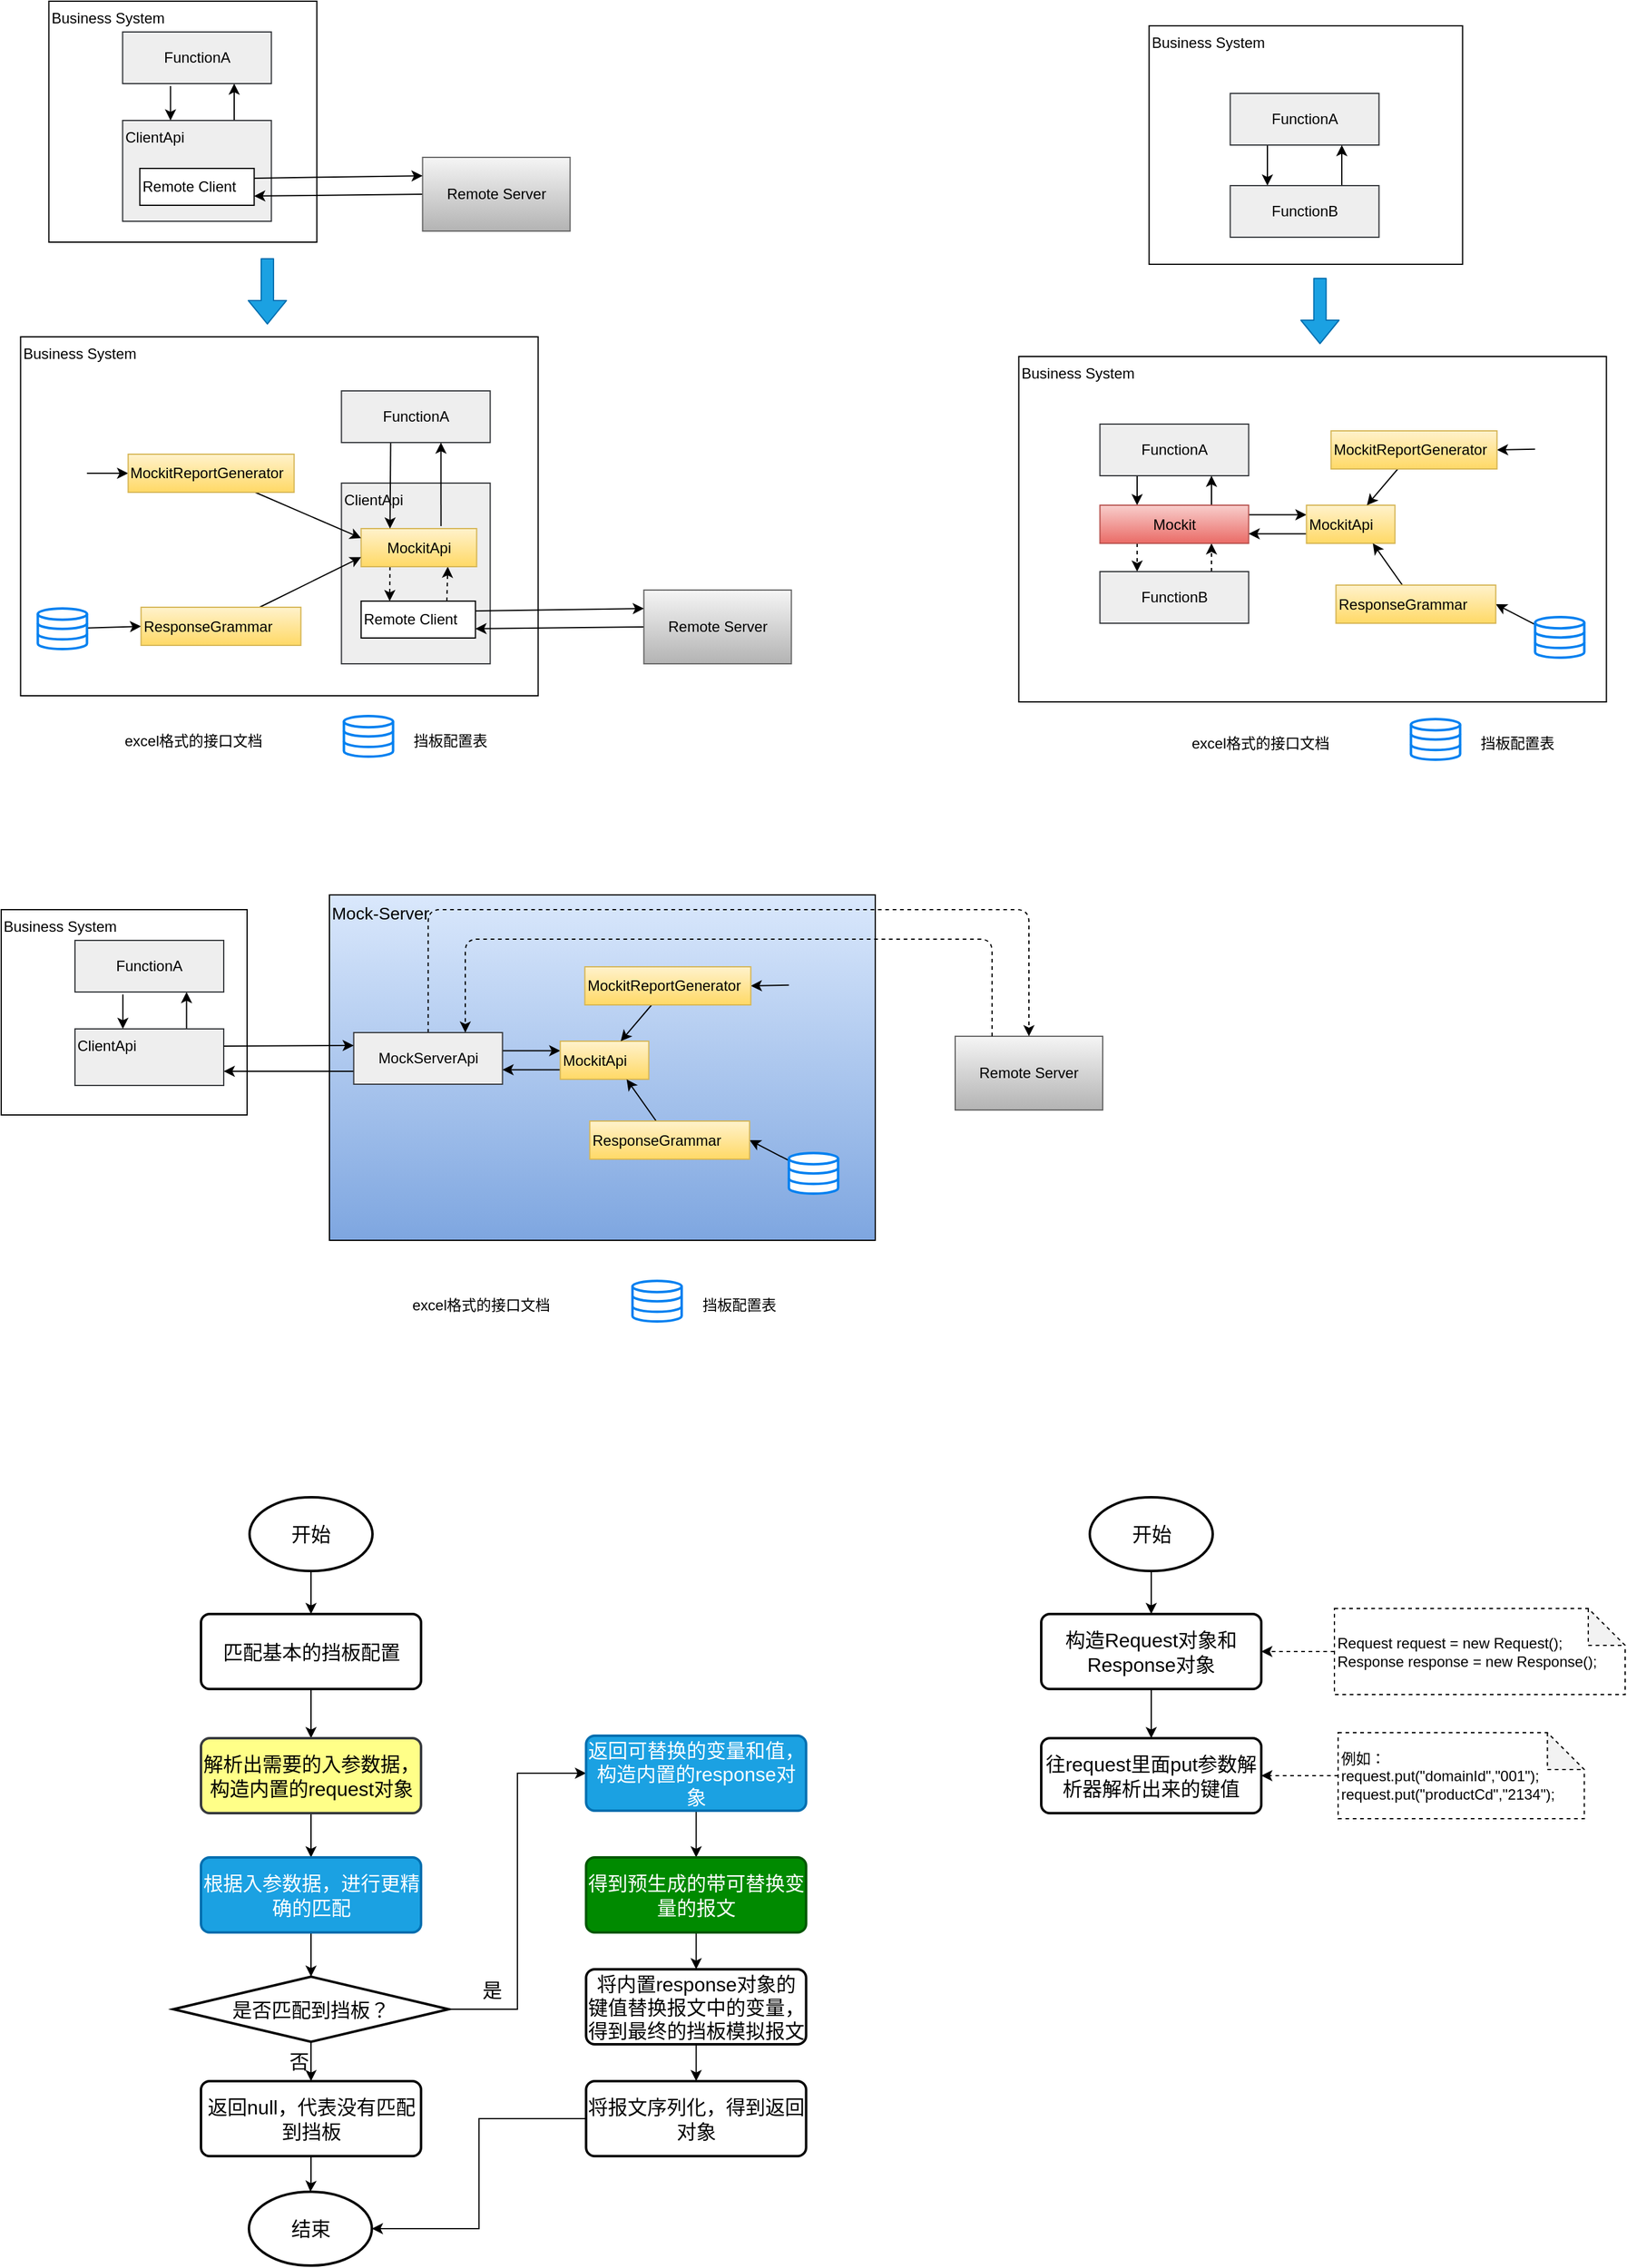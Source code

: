 <mxfile version="13.0.9" type="github">
  <diagram id="ULIVXdI21FpWCyKjcMOf" name="第 1 页">
    <mxGraphModel dx="867" dy="-1922" grid="0" gridSize="10" guides="1" tooltips="1" connect="1" arrows="1" fold="1" page="0" pageScale="1" pageWidth="827" pageHeight="1169" math="0" shadow="0">
      <root>
        <mxCell id="0" />
        <mxCell id="1" parent="0" />
        <mxCell id="K0mG1fpRfPu8U4b40gJv-1" style="edgeStyle=orthogonalEdgeStyle;rounded=0;orthogonalLoop=1;jettySize=auto;html=1;entryX=0.5;entryY=0;entryDx=0;entryDy=0;fontSize=16;" edge="1" parent="1" source="K0mG1fpRfPu8U4b40gJv-2" target="K0mG1fpRfPu8U4b40gJv-4">
          <mxGeometry relative="1" as="geometry" />
        </mxCell>
        <mxCell id="K0mG1fpRfPu8U4b40gJv-2" value="开始" style="strokeWidth=2;html=1;shape=mxgraph.flowchart.start_1;whiteSpace=wrap;fontSize=16;" vertex="1" parent="1">
          <mxGeometry x="232" y="3830" width="100" height="60" as="geometry" />
        </mxCell>
        <mxCell id="K0mG1fpRfPu8U4b40gJv-3" style="edgeStyle=orthogonalEdgeStyle;rounded=0;orthogonalLoop=1;jettySize=auto;html=1;entryX=0.5;entryY=0;entryDx=0;entryDy=0;fontSize=16;" edge="1" parent="1" source="K0mG1fpRfPu8U4b40gJv-4" target="K0mG1fpRfPu8U4b40gJv-6">
          <mxGeometry relative="1" as="geometry" />
        </mxCell>
        <mxCell id="K0mG1fpRfPu8U4b40gJv-4" value="匹配基本的挡板配置" style="rounded=1;whiteSpace=wrap;html=1;absoluteArcSize=1;arcSize=14;strokeWidth=2;fontSize=16;" vertex="1" parent="1">
          <mxGeometry x="192.5" y="3925" width="179" height="61" as="geometry" />
        </mxCell>
        <mxCell id="K0mG1fpRfPu8U4b40gJv-5" style="edgeStyle=orthogonalEdgeStyle;rounded=0;orthogonalLoop=1;jettySize=auto;html=1;entryX=0.5;entryY=0;entryDx=0;entryDy=0;fontSize=16;" edge="1" parent="1" source="K0mG1fpRfPu8U4b40gJv-6" target="K0mG1fpRfPu8U4b40gJv-8">
          <mxGeometry relative="1" as="geometry" />
        </mxCell>
        <mxCell id="K0mG1fpRfPu8U4b40gJv-6" value="解析出需要的入参数据，构造内置的request对象" style="rounded=1;whiteSpace=wrap;html=1;absoluteArcSize=1;arcSize=14;strokeWidth=2;fontSize=16;fillColor=#ffff88;strokeColor=#36393d;" vertex="1" parent="1">
          <mxGeometry x="192.5" y="4026" width="179" height="61" as="geometry" />
        </mxCell>
        <mxCell id="K0mG1fpRfPu8U4b40gJv-7" style="edgeStyle=orthogonalEdgeStyle;rounded=0;orthogonalLoop=1;jettySize=auto;html=1;entryX=0.5;entryY=0;entryDx=0;entryDy=0;entryPerimeter=0;fontSize=16;" edge="1" parent="1" source="K0mG1fpRfPu8U4b40gJv-8" target="K0mG1fpRfPu8U4b40gJv-11">
          <mxGeometry relative="1" as="geometry" />
        </mxCell>
        <mxCell id="K0mG1fpRfPu8U4b40gJv-8" value="根据入参数据，进行更精确的匹配" style="rounded=1;whiteSpace=wrap;html=1;absoluteArcSize=1;arcSize=14;strokeWidth=2;fontSize=16;fillColor=#1ba1e2;strokeColor=#006EAF;fontColor=#ffffff;" vertex="1" parent="1">
          <mxGeometry x="192.5" y="4123" width="179" height="61" as="geometry" />
        </mxCell>
        <mxCell id="K0mG1fpRfPu8U4b40gJv-9" style="edgeStyle=orthogonalEdgeStyle;rounded=0;orthogonalLoop=1;jettySize=auto;html=1;entryX=0.5;entryY=0;entryDx=0;entryDy=0;fontSize=16;" edge="1" parent="1" source="K0mG1fpRfPu8U4b40gJv-11" target="K0mG1fpRfPu8U4b40gJv-14">
          <mxGeometry relative="1" as="geometry" />
        </mxCell>
        <mxCell id="K0mG1fpRfPu8U4b40gJv-10" style="edgeStyle=orthogonalEdgeStyle;rounded=0;orthogonalLoop=1;jettySize=auto;html=1;entryX=0;entryY=0.5;entryDx=0;entryDy=0;fontSize=16;" edge="1" parent="1" source="K0mG1fpRfPu8U4b40gJv-11" target="K0mG1fpRfPu8U4b40gJv-17">
          <mxGeometry relative="1" as="geometry" />
        </mxCell>
        <mxCell id="K0mG1fpRfPu8U4b40gJv-11" value="是否匹配到挡板？" style="strokeWidth=2;html=1;shape=mxgraph.flowchart.decision;whiteSpace=wrap;fontSize=16;" vertex="1" parent="1">
          <mxGeometry x="170" y="4220" width="224" height="53" as="geometry" />
        </mxCell>
        <mxCell id="K0mG1fpRfPu8U4b40gJv-12" value="结束" style="strokeWidth=2;html=1;shape=mxgraph.flowchart.start_1;whiteSpace=wrap;fontSize=16;" vertex="1" parent="1">
          <mxGeometry x="231.5" y="4395" width="100" height="60" as="geometry" />
        </mxCell>
        <mxCell id="K0mG1fpRfPu8U4b40gJv-13" style="edgeStyle=orthogonalEdgeStyle;rounded=0;orthogonalLoop=1;jettySize=auto;html=1;fontSize=16;" edge="1" parent="1" source="K0mG1fpRfPu8U4b40gJv-14" target="K0mG1fpRfPu8U4b40gJv-12">
          <mxGeometry relative="1" as="geometry" />
        </mxCell>
        <mxCell id="K0mG1fpRfPu8U4b40gJv-14" value="返回null，代表没有匹配到挡板" style="rounded=1;whiteSpace=wrap;html=1;absoluteArcSize=1;arcSize=14;strokeWidth=2;fontSize=16;" vertex="1" parent="1">
          <mxGeometry x="192.5" y="4305" width="179" height="61" as="geometry" />
        </mxCell>
        <mxCell id="K0mG1fpRfPu8U4b40gJv-15" value="否" style="text;html=1;align=center;verticalAlign=middle;resizable=0;points=[];autosize=1;fontSize=16;" vertex="1" parent="1">
          <mxGeometry x="259" y="4277" width="26" height="23" as="geometry" />
        </mxCell>
        <mxCell id="K0mG1fpRfPu8U4b40gJv-16" style="edgeStyle=orthogonalEdgeStyle;rounded=0;orthogonalLoop=1;jettySize=auto;html=1;fontSize=16;" edge="1" parent="1" source="K0mG1fpRfPu8U4b40gJv-17" target="K0mG1fpRfPu8U4b40gJv-20">
          <mxGeometry relative="1" as="geometry" />
        </mxCell>
        <mxCell id="K0mG1fpRfPu8U4b40gJv-17" value="返回可替换的变量和值，构造内置的response对象" style="rounded=1;whiteSpace=wrap;html=1;absoluteArcSize=1;arcSize=14;strokeWidth=2;fontSize=16;fillColor=#1ba1e2;strokeColor=#006EAF;fontColor=#ffffff;" vertex="1" parent="1">
          <mxGeometry x="505.75" y="4024" width="179" height="61" as="geometry" />
        </mxCell>
        <mxCell id="K0mG1fpRfPu8U4b40gJv-18" value="是" style="text;html=1;align=center;verticalAlign=middle;resizable=0;points=[];autosize=1;fontSize=16;" vertex="1" parent="1">
          <mxGeometry x="416" y="4219" width="26" height="23" as="geometry" />
        </mxCell>
        <mxCell id="K0mG1fpRfPu8U4b40gJv-19" style="edgeStyle=orthogonalEdgeStyle;rounded=0;orthogonalLoop=1;jettySize=auto;html=1;fontSize=16;" edge="1" parent="1" source="K0mG1fpRfPu8U4b40gJv-20" target="K0mG1fpRfPu8U4b40gJv-22">
          <mxGeometry relative="1" as="geometry" />
        </mxCell>
        <mxCell id="K0mG1fpRfPu8U4b40gJv-20" value="得到预生成的带可替换变量的报文" style="rounded=1;whiteSpace=wrap;html=1;absoluteArcSize=1;arcSize=14;strokeWidth=2;fontSize=16;fillColor=#008a00;strokeColor=#005700;fontColor=#ffffff;" vertex="1" parent="1">
          <mxGeometry x="505.75" y="4123" width="179" height="61" as="geometry" />
        </mxCell>
        <mxCell id="K0mG1fpRfPu8U4b40gJv-21" style="edgeStyle=orthogonalEdgeStyle;rounded=0;orthogonalLoop=1;jettySize=auto;html=1;fontSize=16;" edge="1" parent="1" source="K0mG1fpRfPu8U4b40gJv-22" target="K0mG1fpRfPu8U4b40gJv-24">
          <mxGeometry relative="1" as="geometry" />
        </mxCell>
        <mxCell id="K0mG1fpRfPu8U4b40gJv-22" value="将内置response对象的键值替换报文中的变量，得到最终的挡板模拟报文" style="rounded=1;whiteSpace=wrap;html=1;absoluteArcSize=1;arcSize=14;strokeWidth=2;fontSize=16;" vertex="1" parent="1">
          <mxGeometry x="505.75" y="4214" width="179" height="61" as="geometry" />
        </mxCell>
        <mxCell id="K0mG1fpRfPu8U4b40gJv-23" style="edgeStyle=orthogonalEdgeStyle;rounded=0;orthogonalLoop=1;jettySize=auto;html=1;entryX=1;entryY=0.5;entryDx=0;entryDy=0;entryPerimeter=0;fontSize=16;" edge="1" parent="1" source="K0mG1fpRfPu8U4b40gJv-24" target="K0mG1fpRfPu8U4b40gJv-12">
          <mxGeometry relative="1" as="geometry" />
        </mxCell>
        <mxCell id="K0mG1fpRfPu8U4b40gJv-24" value="将报文序列化，得到返回对象" style="rounded=1;whiteSpace=wrap;html=1;absoluteArcSize=1;arcSize=14;strokeWidth=2;fontSize=16;" vertex="1" parent="1">
          <mxGeometry x="505.75" y="4305" width="179" height="61" as="geometry" />
        </mxCell>
        <mxCell id="K0mG1fpRfPu8U4b40gJv-25" value="Business System" style="rounded=0;whiteSpace=wrap;html=1;align=left;verticalAlign=top;" vertex="1" parent="1">
          <mxGeometry x="30" y="3352" width="200" height="167" as="geometry" />
        </mxCell>
        <mxCell id="K0mG1fpRfPu8U4b40gJv-26" style="edgeStyle=none;orthogonalLoop=1;jettySize=auto;html=1;strokeColor=#000000;strokeWidth=1;entryX=0.75;entryY=1;entryDx=0;entryDy=0;exitX=0.75;exitY=0;exitDx=0;exitDy=0;" edge="1" parent="1" source="K0mG1fpRfPu8U4b40gJv-27" target="K0mG1fpRfPu8U4b40gJv-30">
          <mxGeometry relative="1" as="geometry" />
        </mxCell>
        <mxCell id="K0mG1fpRfPu8U4b40gJv-27" value="ClientApi" style="rounded=0;whiteSpace=wrap;html=1;align=left;fillColor=#eeeeee;strokeColor=#36393d;verticalAlign=top;" vertex="1" parent="1">
          <mxGeometry x="90" y="3449" width="121" height="46" as="geometry" />
        </mxCell>
        <mxCell id="K0mG1fpRfPu8U4b40gJv-28" value="Remote Server" style="rounded=0;whiteSpace=wrap;html=1;align=center;fillColor=#f5f5f5;strokeColor=#666666;gradientColor=#b3b3b3;" vertex="1" parent="1">
          <mxGeometry x="806" y="3455" width="120" height="60" as="geometry" />
        </mxCell>
        <mxCell id="K0mG1fpRfPu8U4b40gJv-29" style="edgeStyle=none;orthogonalLoop=1;jettySize=auto;html=1;entryX=0.322;entryY=0;entryDx=0;entryDy=0;strokeColor=#000000;strokeWidth=1;exitX=0.322;exitY=1.048;exitDx=0;exitDy=0;exitPerimeter=0;entryPerimeter=0;" edge="1" parent="1" source="K0mG1fpRfPu8U4b40gJv-30" target="K0mG1fpRfPu8U4b40gJv-27">
          <mxGeometry relative="1" as="geometry" />
        </mxCell>
        <mxCell id="K0mG1fpRfPu8U4b40gJv-30" value="FunctionA" style="rounded=0;whiteSpace=wrap;html=1;align=center;fillColor=#eeeeee;strokeColor=#36393d;" vertex="1" parent="1">
          <mxGeometry x="90" y="3377" width="121" height="42" as="geometry" />
        </mxCell>
        <mxCell id="K0mG1fpRfPu8U4b40gJv-31" value="" style="shape=image;html=1;verticalAlign=top;verticalLabelPosition=bottom;labelBackgroundColor=#ffffff;imageAspect=0;aspect=fixed;image=https://cdn3.iconfinder.com/data/icons/document-icons-2/30/647702-excel-128.png;align=left;" vertex="1" parent="1">
          <mxGeometry x="306.5" y="3648.5" width="44" height="44" as="geometry" />
        </mxCell>
        <mxCell id="K0mG1fpRfPu8U4b40gJv-32" value="excel格式的接口文档" style="text;html=1;align=center;verticalAlign=middle;resizable=0;points=[];autosize=1;" vertex="1" parent="1">
          <mxGeometry x="359.25" y="3665" width="122" height="18" as="geometry" />
        </mxCell>
        <mxCell id="K0mG1fpRfPu8U4b40gJv-33" value="" style="html=1;verticalLabelPosition=bottom;align=center;labelBackgroundColor=#ffffff;verticalAlign=top;strokeWidth=2;strokeColor=#0080F0;shadow=0;dashed=0;shape=mxgraph.ios7.icons.data;" vertex="1" parent="1">
          <mxGeometry x="543.5" y="3654" width="40" height="33" as="geometry" />
        </mxCell>
        <mxCell id="K0mG1fpRfPu8U4b40gJv-34" value="挡板配置表" style="text;html=1;align=center;verticalAlign=middle;resizable=0;points=[];autosize=1;" vertex="1" parent="1">
          <mxGeometry x="594.5" y="3665" width="70" height="18" as="geometry" />
        </mxCell>
        <mxCell id="K0mG1fpRfPu8U4b40gJv-35" value="Mock-Server" style="rounded=0;whiteSpace=wrap;html=1;align=left;verticalAlign=top;gradientColor=#7ea6e0;fillColor=#dae8fc;strokeColor=#000000;strokeWidth=1;fontSize=14;" vertex="1" parent="1">
          <mxGeometry x="297" y="3340" width="444" height="281" as="geometry" />
        </mxCell>
        <mxCell id="K0mG1fpRfPu8U4b40gJv-36" style="edgeStyle=none;orthogonalLoop=1;jettySize=auto;html=1;strokeColor=#000000;strokeWidth=1;exitX=1;exitY=0.25;exitDx=0;exitDy=0;entryX=0;entryY=0.25;entryDx=0;entryDy=0;" edge="1" parent="1" target="K0mG1fpRfPu8U4b40gJv-42">
          <mxGeometry relative="1" as="geometry">
            <mxPoint x="437.75" y="3466.75" as="sourcePoint" />
          </mxGeometry>
        </mxCell>
        <mxCell id="K0mG1fpRfPu8U4b40gJv-37" style="edgeStyle=none;orthogonalLoop=1;jettySize=auto;html=1;entryX=1;entryY=0.5;entryDx=0;entryDy=0;strokeColor=#000000;strokeWidth=1;" edge="1" parent="1" source="K0mG1fpRfPu8U4b40gJv-38" target="K0mG1fpRfPu8U4b40gJv-44">
          <mxGeometry relative="1" as="geometry" />
        </mxCell>
        <mxCell id="K0mG1fpRfPu8U4b40gJv-38" value="" style="shape=image;html=1;verticalAlign=top;verticalLabelPosition=bottom;labelBackgroundColor=#ffffff;imageAspect=0;aspect=fixed;image=https://cdn3.iconfinder.com/data/icons/document-icons-2/30/647702-excel-128.png;align=left;" vertex="1" parent="1">
          <mxGeometry x="670.75" y="3391" width="44" height="44" as="geometry" />
        </mxCell>
        <mxCell id="K0mG1fpRfPu8U4b40gJv-39" style="edgeStyle=none;orthogonalLoop=1;jettySize=auto;html=1;entryX=1;entryY=0.5;entryDx=0;entryDy=0;strokeColor=#000000;strokeWidth=1;" edge="1" parent="1" source="K0mG1fpRfPu8U4b40gJv-40" target="K0mG1fpRfPu8U4b40gJv-46">
          <mxGeometry relative="1" as="geometry" />
        </mxCell>
        <mxCell id="K0mG1fpRfPu8U4b40gJv-40" value="" style="html=1;verticalLabelPosition=bottom;align=center;labelBackgroundColor=#ffffff;verticalAlign=top;strokeWidth=2;strokeColor=#0080F0;shadow=0;dashed=0;shape=mxgraph.ios7.icons.data;" vertex="1" parent="1">
          <mxGeometry x="670.75" y="3550" width="40" height="33" as="geometry" />
        </mxCell>
        <mxCell id="K0mG1fpRfPu8U4b40gJv-41" style="edgeStyle=none;orthogonalLoop=1;jettySize=auto;html=1;entryX=1;entryY=0.75;entryDx=0;entryDy=0;strokeColor=#000000;strokeWidth=1;exitX=0;exitY=0.75;exitDx=0;exitDy=0;" edge="1" parent="1" source="K0mG1fpRfPu8U4b40gJv-42">
          <mxGeometry relative="1" as="geometry">
            <mxPoint x="437.75" y="3482.25" as="targetPoint" />
          </mxGeometry>
        </mxCell>
        <mxCell id="K0mG1fpRfPu8U4b40gJv-42" value="MockitApi" style="rounded=0;whiteSpace=wrap;html=1;align=left;gradientColor=#ffd966;fillColor=#fff2cc;strokeColor=#d6b656;" vertex="1" parent="1">
          <mxGeometry x="484.75" y="3459" width="72" height="31" as="geometry" />
        </mxCell>
        <mxCell id="K0mG1fpRfPu8U4b40gJv-43" style="edgeStyle=none;orthogonalLoop=1;jettySize=auto;html=1;strokeColor=#000000;strokeWidth=1;" edge="1" parent="1" source="K0mG1fpRfPu8U4b40gJv-44" target="K0mG1fpRfPu8U4b40gJv-42">
          <mxGeometry relative="1" as="geometry" />
        </mxCell>
        <mxCell id="K0mG1fpRfPu8U4b40gJv-44" value="MockitReportGenerator" style="rounded=0;whiteSpace=wrap;html=1;align=left;gradientColor=#ffd966;fillColor=#fff2cc;strokeColor=#d6b656;" vertex="1" parent="1">
          <mxGeometry x="504.75" y="3398.5" width="135" height="31" as="geometry" />
        </mxCell>
        <mxCell id="K0mG1fpRfPu8U4b40gJv-45" style="edgeStyle=none;orthogonalLoop=1;jettySize=auto;html=1;entryX=0.75;entryY=1;entryDx=0;entryDy=0;strokeColor=#000000;strokeWidth=1;" edge="1" parent="1" source="K0mG1fpRfPu8U4b40gJv-46" target="K0mG1fpRfPu8U4b40gJv-42">
          <mxGeometry relative="1" as="geometry" />
        </mxCell>
        <mxCell id="K0mG1fpRfPu8U4b40gJv-46" value="ResponseGrammar" style="rounded=0;whiteSpace=wrap;html=1;align=left;gradientColor=#ffd966;fillColor=#fff2cc;strokeColor=#d6b656;" vertex="1" parent="1">
          <mxGeometry x="508.75" y="3524" width="130" height="31" as="geometry" />
        </mxCell>
        <mxCell id="K0mG1fpRfPu8U4b40gJv-47" style="edgeStyle=none;orthogonalLoop=1;jettySize=auto;html=1;entryX=1;entryY=0.75;entryDx=0;entryDy=0;strokeColor=#000000;strokeWidth=1;exitX=0;exitY=0.75;exitDx=0;exitDy=0;" edge="1" parent="1" source="K0mG1fpRfPu8U4b40gJv-49" target="K0mG1fpRfPu8U4b40gJv-27">
          <mxGeometry relative="1" as="geometry" />
        </mxCell>
        <mxCell id="K0mG1fpRfPu8U4b40gJv-48" style="edgeStyle=orthogonalEdgeStyle;orthogonalLoop=1;jettySize=auto;html=1;strokeColor=#000000;strokeWidth=1;dashed=1;" edge="1" parent="1" source="K0mG1fpRfPu8U4b40gJv-49" target="K0mG1fpRfPu8U4b40gJv-28">
          <mxGeometry relative="1" as="geometry">
            <Array as="points">
              <mxPoint x="377" y="3352" />
              <mxPoint x="866" y="3352" />
            </Array>
          </mxGeometry>
        </mxCell>
        <mxCell id="K0mG1fpRfPu8U4b40gJv-49" value="MockServerApi" style="rounded=0;whiteSpace=wrap;html=1;align=center;fillColor=#eeeeee;strokeColor=#36393d;" vertex="1" parent="1">
          <mxGeometry x="316.75" y="3452" width="121" height="42" as="geometry" />
        </mxCell>
        <mxCell id="K0mG1fpRfPu8U4b40gJv-50" style="edgeStyle=none;orthogonalLoop=1;jettySize=auto;html=1;entryX=0;entryY=0.25;entryDx=0;entryDy=0;strokeColor=#000000;strokeWidth=1;" edge="1" parent="1" target="K0mG1fpRfPu8U4b40gJv-49">
          <mxGeometry relative="1" as="geometry">
            <mxPoint x="211" y="3463" as="sourcePoint" />
          </mxGeometry>
        </mxCell>
        <mxCell id="K0mG1fpRfPu8U4b40gJv-51" style="edgeStyle=orthogonalEdgeStyle;orthogonalLoop=1;jettySize=auto;html=1;dashed=1;strokeColor=#000000;strokeWidth=1;entryX=0.75;entryY=0;entryDx=0;entryDy=0;exitX=0.25;exitY=0;exitDx=0;exitDy=0;" edge="1" parent="1" source="K0mG1fpRfPu8U4b40gJv-28" target="K0mG1fpRfPu8U4b40gJv-49">
          <mxGeometry relative="1" as="geometry">
            <Array as="points">
              <mxPoint x="836" y="3376" />
              <mxPoint x="408" y="3376" />
            </Array>
          </mxGeometry>
        </mxCell>
        <mxCell id="K0mG1fpRfPu8U4b40gJv-52" value="Business System" style="rounded=0;whiteSpace=wrap;html=1;align=left;verticalAlign=top;" vertex="1" parent="1">
          <mxGeometry x="68.75" y="2613" width="218" height="196" as="geometry" />
        </mxCell>
        <mxCell id="K0mG1fpRfPu8U4b40gJv-53" value="Business System" style="rounded=0;whiteSpace=wrap;html=1;align=left;verticalAlign=top;" vertex="1" parent="1">
          <mxGeometry x="963.75" y="2633" width="255" height="194" as="geometry" />
        </mxCell>
        <mxCell id="K0mG1fpRfPu8U4b40gJv-54" style="edgeStyle=none;orthogonalLoop=1;jettySize=auto;html=1;strokeColor=#000000;strokeWidth=1;entryX=0.75;entryY=1;entryDx=0;entryDy=0;exitX=0.75;exitY=0;exitDx=0;exitDy=0;" edge="1" parent="1" source="K0mG1fpRfPu8U4b40gJv-55" target="K0mG1fpRfPu8U4b40gJv-98">
          <mxGeometry relative="1" as="geometry" />
        </mxCell>
        <mxCell id="K0mG1fpRfPu8U4b40gJv-55" value="ClientApi" style="rounded=0;whiteSpace=wrap;html=1;align=left;fillColor=#eeeeee;strokeColor=#36393d;verticalAlign=top;" vertex="1" parent="1">
          <mxGeometry x="128.75" y="2710" width="121" height="82" as="geometry" />
        </mxCell>
        <mxCell id="K0mG1fpRfPu8U4b40gJv-56" style="edgeStyle=none;orthogonalLoop=1;jettySize=auto;html=1;entryX=1;entryY=0.75;entryDx=0;entryDy=0;strokeColor=#000000;strokeWidth=1;exitX=0;exitY=0.5;exitDx=0;exitDy=0;" edge="1" parent="1" source="K0mG1fpRfPu8U4b40gJv-57" target="K0mG1fpRfPu8U4b40gJv-86">
          <mxGeometry relative="1" as="geometry" />
        </mxCell>
        <mxCell id="K0mG1fpRfPu8U4b40gJv-57" value="Remote Server" style="rounded=0;whiteSpace=wrap;html=1;align=center;fillColor=#f5f5f5;strokeColor=#666666;gradientColor=#b3b3b3;" vertex="1" parent="1">
          <mxGeometry x="372.75" y="2740" width="120" height="60" as="geometry" />
        </mxCell>
        <mxCell id="K0mG1fpRfPu8U4b40gJv-58" value="" style="shape=flexArrow;endArrow=classic;html=1;strokeColor=#006EAF;strokeWidth=1;fillColor=#1ba1e2;" edge="1" parent="1">
          <mxGeometry width="50" height="50" relative="1" as="geometry">
            <mxPoint x="1102.75" y="2838" as="sourcePoint" />
            <mxPoint x="1102.75" y="2892" as="targetPoint" />
          </mxGeometry>
        </mxCell>
        <mxCell id="K0mG1fpRfPu8U4b40gJv-59" style="edgeStyle=none;orthogonalLoop=1;jettySize=auto;html=1;entryX=0.25;entryY=0;entryDx=0;entryDy=0;strokeColor=#000000;strokeWidth=1;exitX=0.25;exitY=1;exitDx=0;exitDy=0;" edge="1" parent="1" source="K0mG1fpRfPu8U4b40gJv-60" target="K0mG1fpRfPu8U4b40gJv-62">
          <mxGeometry relative="1" as="geometry" />
        </mxCell>
        <mxCell id="K0mG1fpRfPu8U4b40gJv-60" value="FunctionA" style="rounded=0;whiteSpace=wrap;html=1;align=center;fillColor=#eeeeee;strokeColor=#36393d;" vertex="1" parent="1">
          <mxGeometry x="1029.75" y="2688" width="121" height="42" as="geometry" />
        </mxCell>
        <mxCell id="K0mG1fpRfPu8U4b40gJv-61" style="edgeStyle=none;orthogonalLoop=1;jettySize=auto;html=1;strokeColor=#000000;strokeWidth=1;exitX=0.75;exitY=0;exitDx=0;exitDy=0;entryX=0.75;entryY=1;entryDx=0;entryDy=0;" edge="1" parent="1" source="K0mG1fpRfPu8U4b40gJv-62" target="K0mG1fpRfPu8U4b40gJv-60">
          <mxGeometry relative="1" as="geometry" />
        </mxCell>
        <mxCell id="K0mG1fpRfPu8U4b40gJv-62" value="FunctionB" style="rounded=0;whiteSpace=wrap;html=1;align=center;fillColor=#eeeeee;strokeColor=#36393d;" vertex="1" parent="1">
          <mxGeometry x="1029.75" y="2763" width="121" height="42" as="geometry" />
        </mxCell>
        <mxCell id="K0mG1fpRfPu8U4b40gJv-63" value="Business System" style="rounded=0;whiteSpace=wrap;html=1;align=left;verticalAlign=top;" vertex="1" parent="1">
          <mxGeometry x="857.75" y="2902" width="478" height="281" as="geometry" />
        </mxCell>
        <mxCell id="K0mG1fpRfPu8U4b40gJv-64" style="edgeStyle=none;orthogonalLoop=1;jettySize=auto;html=1;entryX=0.25;entryY=0;entryDx=0;entryDy=0;strokeColor=#000000;strokeWidth=1;exitX=0.25;exitY=1;exitDx=0;exitDy=0;" edge="1" parent="1" source="K0mG1fpRfPu8U4b40gJv-65" target="K0mG1fpRfPu8U4b40gJv-70">
          <mxGeometry relative="1" as="geometry" />
        </mxCell>
        <mxCell id="K0mG1fpRfPu8U4b40gJv-65" value="FunctionA" style="rounded=0;whiteSpace=wrap;html=1;align=center;fillColor=#eeeeee;strokeColor=#36393d;" vertex="1" parent="1">
          <mxGeometry x="923.75" y="2957" width="121" height="42" as="geometry" />
        </mxCell>
        <mxCell id="K0mG1fpRfPu8U4b40gJv-66" style="edgeStyle=none;orthogonalLoop=1;jettySize=auto;html=1;strokeColor=#000000;strokeWidth=1;exitX=0.75;exitY=0;exitDx=0;exitDy=0;entryX=0.75;entryY=1;entryDx=0;entryDy=0;" edge="1" parent="1" source="K0mG1fpRfPu8U4b40gJv-70" target="K0mG1fpRfPu8U4b40gJv-65">
          <mxGeometry relative="1" as="geometry" />
        </mxCell>
        <mxCell id="K0mG1fpRfPu8U4b40gJv-67" style="edgeStyle=none;orthogonalLoop=1;jettySize=auto;html=1;strokeColor=#000000;strokeWidth=1;exitX=0.25;exitY=1;exitDx=0;exitDy=0;entryX=0.25;entryY=0;entryDx=0;entryDy=0;dashed=1;" edge="1" parent="1" source="K0mG1fpRfPu8U4b40gJv-70" target="K0mG1fpRfPu8U4b40gJv-71">
          <mxGeometry relative="1" as="geometry" />
        </mxCell>
        <mxCell id="K0mG1fpRfPu8U4b40gJv-68" style="edgeStyle=none;orthogonalLoop=1;jettySize=auto;html=1;strokeColor=#000000;strokeWidth=1;entryX=0.75;entryY=1;entryDx=0;entryDy=0;dashed=1;exitX=0.75;exitY=0;exitDx=0;exitDy=0;" edge="1" parent="1" source="K0mG1fpRfPu8U4b40gJv-71" target="K0mG1fpRfPu8U4b40gJv-70">
          <mxGeometry relative="1" as="geometry" />
        </mxCell>
        <mxCell id="K0mG1fpRfPu8U4b40gJv-69" style="edgeStyle=none;orthogonalLoop=1;jettySize=auto;html=1;strokeColor=#000000;strokeWidth=1;exitX=1;exitY=0.25;exitDx=0;exitDy=0;entryX=0;entryY=0.25;entryDx=0;entryDy=0;" edge="1" parent="1" source="K0mG1fpRfPu8U4b40gJv-70" target="K0mG1fpRfPu8U4b40gJv-77">
          <mxGeometry relative="1" as="geometry" />
        </mxCell>
        <mxCell id="K0mG1fpRfPu8U4b40gJv-70" value="Mockit" style="rounded=0;whiteSpace=wrap;html=1;align=center;fillColor=#f8cecc;strokeColor=#b85450;gradientColor=#ea6b66;" vertex="1" parent="1">
          <mxGeometry x="923.75" y="3023" width="121" height="31" as="geometry" />
        </mxCell>
        <mxCell id="K0mG1fpRfPu8U4b40gJv-71" value="FunctionB" style="rounded=0;whiteSpace=wrap;html=1;align=center;fillColor=#eeeeee;strokeColor=#36393d;" vertex="1" parent="1">
          <mxGeometry x="923.75" y="3077" width="121" height="42" as="geometry" />
        </mxCell>
        <mxCell id="K0mG1fpRfPu8U4b40gJv-72" style="edgeStyle=none;orthogonalLoop=1;jettySize=auto;html=1;entryX=1;entryY=0.5;entryDx=0;entryDy=0;strokeColor=#000000;strokeWidth=1;" edge="1" parent="1" source="K0mG1fpRfPu8U4b40gJv-73" target="K0mG1fpRfPu8U4b40gJv-79">
          <mxGeometry relative="1" as="geometry" />
        </mxCell>
        <mxCell id="K0mG1fpRfPu8U4b40gJv-73" value="" style="shape=image;html=1;verticalAlign=top;verticalLabelPosition=bottom;labelBackgroundColor=#ffffff;imageAspect=0;aspect=fixed;image=https://cdn3.iconfinder.com/data/icons/document-icons-2/30/647702-excel-128.png;align=left;" vertex="1" parent="1">
          <mxGeometry x="1277.75" y="2955" width="44" height="44" as="geometry" />
        </mxCell>
        <mxCell id="K0mG1fpRfPu8U4b40gJv-74" style="edgeStyle=none;orthogonalLoop=1;jettySize=auto;html=1;entryX=1;entryY=0.5;entryDx=0;entryDy=0;strokeColor=#000000;strokeWidth=1;" edge="1" parent="1" source="K0mG1fpRfPu8U4b40gJv-75" target="K0mG1fpRfPu8U4b40gJv-81">
          <mxGeometry relative="1" as="geometry" />
        </mxCell>
        <mxCell id="K0mG1fpRfPu8U4b40gJv-75" value="" style="html=1;verticalLabelPosition=bottom;align=center;labelBackgroundColor=#ffffff;verticalAlign=top;strokeWidth=2;strokeColor=#0080F0;shadow=0;dashed=0;shape=mxgraph.ios7.icons.data;" vertex="1" parent="1">
          <mxGeometry x="1277.75" y="3114" width="40" height="33" as="geometry" />
        </mxCell>
        <mxCell id="K0mG1fpRfPu8U4b40gJv-76" style="edgeStyle=none;orthogonalLoop=1;jettySize=auto;html=1;entryX=1;entryY=0.75;entryDx=0;entryDy=0;strokeColor=#000000;strokeWidth=1;exitX=0;exitY=0.75;exitDx=0;exitDy=0;" edge="1" parent="1" source="K0mG1fpRfPu8U4b40gJv-77" target="K0mG1fpRfPu8U4b40gJv-70">
          <mxGeometry relative="1" as="geometry" />
        </mxCell>
        <mxCell id="K0mG1fpRfPu8U4b40gJv-77" value="MockitApi" style="rounded=0;whiteSpace=wrap;html=1;align=left;gradientColor=#ffd966;fillColor=#fff2cc;strokeColor=#d6b656;" vertex="1" parent="1">
          <mxGeometry x="1091.75" y="3023" width="72" height="31" as="geometry" />
        </mxCell>
        <mxCell id="K0mG1fpRfPu8U4b40gJv-78" style="edgeStyle=none;orthogonalLoop=1;jettySize=auto;html=1;strokeColor=#000000;strokeWidth=1;" edge="1" parent="1" source="K0mG1fpRfPu8U4b40gJv-79" target="K0mG1fpRfPu8U4b40gJv-77">
          <mxGeometry relative="1" as="geometry" />
        </mxCell>
        <mxCell id="K0mG1fpRfPu8U4b40gJv-79" value="MockitReportGenerator" style="rounded=0;whiteSpace=wrap;html=1;align=left;gradientColor=#ffd966;fillColor=#fff2cc;strokeColor=#d6b656;" vertex="1" parent="1">
          <mxGeometry x="1111.75" y="2962.5" width="135" height="31" as="geometry" />
        </mxCell>
        <mxCell id="K0mG1fpRfPu8U4b40gJv-80" style="edgeStyle=none;orthogonalLoop=1;jettySize=auto;html=1;entryX=0.75;entryY=1;entryDx=0;entryDy=0;strokeColor=#000000;strokeWidth=1;" edge="1" parent="1" source="K0mG1fpRfPu8U4b40gJv-81" target="K0mG1fpRfPu8U4b40gJv-77">
          <mxGeometry relative="1" as="geometry" />
        </mxCell>
        <mxCell id="K0mG1fpRfPu8U4b40gJv-81" value="ResponseGrammar" style="rounded=0;whiteSpace=wrap;html=1;align=left;gradientColor=#ffd966;fillColor=#fff2cc;strokeColor=#d6b656;" vertex="1" parent="1">
          <mxGeometry x="1115.75" y="3088" width="130" height="31" as="geometry" />
        </mxCell>
        <mxCell id="K0mG1fpRfPu8U4b40gJv-82" value="" style="shape=image;html=1;verticalAlign=top;verticalLabelPosition=bottom;labelBackgroundColor=#ffffff;imageAspect=0;aspect=fixed;image=https://cdn3.iconfinder.com/data/icons/document-icons-2/30/647702-excel-128.png;align=left;" vertex="1" parent="1">
          <mxGeometry x="937.75" y="3189" width="44" height="44" as="geometry" />
        </mxCell>
        <mxCell id="K0mG1fpRfPu8U4b40gJv-83" value="excel格式的接口文档" style="text;html=1;align=center;verticalAlign=middle;resizable=0;points=[];autosize=1;" vertex="1" parent="1">
          <mxGeometry x="992.5" y="3208" width="122" height="18" as="geometry" />
        </mxCell>
        <mxCell id="K0mG1fpRfPu8U4b40gJv-84" value="" style="html=1;verticalLabelPosition=bottom;align=center;labelBackgroundColor=#ffffff;verticalAlign=top;strokeWidth=2;strokeColor=#0080F0;shadow=0;dashed=0;shape=mxgraph.ios7.icons.data;" vertex="1" parent="1">
          <mxGeometry x="1176.75" y="3197" width="40" height="33" as="geometry" />
        </mxCell>
        <mxCell id="K0mG1fpRfPu8U4b40gJv-85" value="挡板配置表" style="text;html=1;align=center;verticalAlign=middle;resizable=0;points=[];autosize=1;" vertex="1" parent="1">
          <mxGeometry x="1227.75" y="3208" width="70" height="18" as="geometry" />
        </mxCell>
        <mxCell id="K0mG1fpRfPu8U4b40gJv-86" value="Remote Client" style="rounded=0;whiteSpace=wrap;html=1;align=left;" vertex="1" parent="1">
          <mxGeometry x="142.75" y="2749" width="93" height="30" as="geometry" />
        </mxCell>
        <mxCell id="K0mG1fpRfPu8U4b40gJv-87" style="edgeStyle=none;orthogonalLoop=1;jettySize=auto;html=1;entryX=0;entryY=0.25;entryDx=0;entryDy=0;strokeColor=#000000;strokeWidth=1;" edge="1" parent="1" target="K0mG1fpRfPu8U4b40gJv-57">
          <mxGeometry relative="1" as="geometry">
            <mxPoint x="235.75" y="2757" as="sourcePoint" />
          </mxGeometry>
        </mxCell>
        <mxCell id="K0mG1fpRfPu8U4b40gJv-88" value="Business System" style="rounded=0;whiteSpace=wrap;html=1;align=left;verticalAlign=top;" vertex="1" parent="1">
          <mxGeometry x="45.75" y="2886" width="421" height="292" as="geometry" />
        </mxCell>
        <mxCell id="K0mG1fpRfPu8U4b40gJv-89" value="ClientApi" style="rounded=0;whiteSpace=wrap;html=1;align=left;fillColor=#eeeeee;strokeColor=#36393d;verticalAlign=top;" vertex="1" parent="1">
          <mxGeometry x="306.75" y="3005" width="121" height="147" as="geometry" />
        </mxCell>
        <mxCell id="K0mG1fpRfPu8U4b40gJv-90" style="edgeStyle=none;orthogonalLoop=1;jettySize=auto;html=1;entryX=1;entryY=0.75;entryDx=0;entryDy=0;strokeColor=#000000;strokeWidth=1;exitX=0;exitY=0.5;exitDx=0;exitDy=0;" edge="1" parent="1" source="K0mG1fpRfPu8U4b40gJv-91" target="K0mG1fpRfPu8U4b40gJv-93">
          <mxGeometry relative="1" as="geometry" />
        </mxCell>
        <mxCell id="K0mG1fpRfPu8U4b40gJv-91" value="Remote Server" style="rounded=0;whiteSpace=wrap;html=1;align=center;fillColor=#f5f5f5;strokeColor=#666666;gradientColor=#b3b3b3;" vertex="1" parent="1">
          <mxGeometry x="552.75" y="3092" width="120" height="60" as="geometry" />
        </mxCell>
        <mxCell id="K0mG1fpRfPu8U4b40gJv-92" style="edgeStyle=none;orthogonalLoop=1;jettySize=auto;html=1;entryX=0.75;entryY=1;entryDx=0;entryDy=0;strokeColor=#000000;strokeWidth=1;exitX=0.75;exitY=0;exitDx=0;exitDy=0;dashed=1;" edge="1" parent="1" source="K0mG1fpRfPu8U4b40gJv-93" target="K0mG1fpRfPu8U4b40gJv-96">
          <mxGeometry relative="1" as="geometry" />
        </mxCell>
        <mxCell id="K0mG1fpRfPu8U4b40gJv-93" value="Remote Client" style="rounded=0;whiteSpace=wrap;html=1;align=left;" vertex="1" parent="1">
          <mxGeometry x="322.75" y="3101" width="93" height="30" as="geometry" />
        </mxCell>
        <mxCell id="K0mG1fpRfPu8U4b40gJv-94" style="edgeStyle=none;orthogonalLoop=1;jettySize=auto;html=1;entryX=0;entryY=0.25;entryDx=0;entryDy=0;strokeColor=#000000;strokeWidth=1;" edge="1" parent="1" target="K0mG1fpRfPu8U4b40gJv-91">
          <mxGeometry relative="1" as="geometry">
            <mxPoint x="415.75" y="3109" as="sourcePoint" />
          </mxGeometry>
        </mxCell>
        <mxCell id="K0mG1fpRfPu8U4b40gJv-95" style="edgeStyle=none;orthogonalLoop=1;jettySize=auto;html=1;strokeColor=#000000;strokeWidth=1;exitX=0.25;exitY=1;exitDx=0;exitDy=0;entryX=0.25;entryY=0;entryDx=0;entryDy=0;dashed=1;" edge="1" parent="1" source="K0mG1fpRfPu8U4b40gJv-96" target="K0mG1fpRfPu8U4b40gJv-93">
          <mxGeometry relative="1" as="geometry" />
        </mxCell>
        <mxCell id="K0mG1fpRfPu8U4b40gJv-96" value="MockitApi" style="rounded=0;whiteSpace=wrap;html=1;align=center;fillColor=#fff2cc;strokeColor=#d6b656;gradientColor=#ffd966;" vertex="1" parent="1">
          <mxGeometry x="322.75" y="3042" width="94" height="31" as="geometry" />
        </mxCell>
        <mxCell id="K0mG1fpRfPu8U4b40gJv-97" style="edgeStyle=none;orthogonalLoop=1;jettySize=auto;html=1;entryX=0.322;entryY=0;entryDx=0;entryDy=0;strokeColor=#000000;strokeWidth=1;exitX=0.322;exitY=1.048;exitDx=0;exitDy=0;exitPerimeter=0;entryPerimeter=0;" edge="1" parent="1" source="K0mG1fpRfPu8U4b40gJv-98" target="K0mG1fpRfPu8U4b40gJv-55">
          <mxGeometry relative="1" as="geometry" />
        </mxCell>
        <mxCell id="K0mG1fpRfPu8U4b40gJv-98" value="FunctionA" style="rounded=0;whiteSpace=wrap;html=1;align=center;fillColor=#eeeeee;strokeColor=#36393d;" vertex="1" parent="1">
          <mxGeometry x="128.75" y="2638" width="121" height="42" as="geometry" />
        </mxCell>
        <mxCell id="K0mG1fpRfPu8U4b40gJv-99" style="edgeStyle=none;orthogonalLoop=1;jettySize=auto;html=1;strokeColor=#000000;strokeWidth=1;exitX=0.331;exitY=0.976;exitDx=0;exitDy=0;entryX=0.25;entryY=0;entryDx=0;entryDy=0;exitPerimeter=0;" edge="1" parent="1" source="K0mG1fpRfPu8U4b40gJv-100" target="K0mG1fpRfPu8U4b40gJv-96">
          <mxGeometry relative="1" as="geometry" />
        </mxCell>
        <mxCell id="K0mG1fpRfPu8U4b40gJv-100" value="FunctionA" style="rounded=0;whiteSpace=wrap;html=1;align=center;fillColor=#eeeeee;strokeColor=#36393d;" vertex="1" parent="1">
          <mxGeometry x="306.75" y="2930" width="121" height="42" as="geometry" />
        </mxCell>
        <mxCell id="K0mG1fpRfPu8U4b40gJv-101" style="edgeStyle=none;orthogonalLoop=1;jettySize=auto;html=1;strokeColor=#000000;strokeWidth=1;entryX=0.669;entryY=1;entryDx=0;entryDy=0;entryPerimeter=0;" edge="1" parent="1" target="K0mG1fpRfPu8U4b40gJv-100">
          <mxGeometry relative="1" as="geometry">
            <mxPoint x="387.75" y="3040" as="sourcePoint" />
            <mxPoint x="387.75" y="2967" as="targetPoint" />
          </mxGeometry>
        </mxCell>
        <mxCell id="K0mG1fpRfPu8U4b40gJv-102" style="edgeStyle=none;orthogonalLoop=1;jettySize=auto;html=1;entryX=0;entryY=0.5;entryDx=0;entryDy=0;strokeColor=#000000;strokeWidth=1;" edge="1" parent="1" source="K0mG1fpRfPu8U4b40gJv-103" target="K0mG1fpRfPu8U4b40gJv-107">
          <mxGeometry relative="1" as="geometry" />
        </mxCell>
        <mxCell id="K0mG1fpRfPu8U4b40gJv-103" value="" style="shape=image;html=1;verticalAlign=top;verticalLabelPosition=bottom;labelBackgroundColor=#ffffff;imageAspect=0;aspect=fixed;image=https://cdn3.iconfinder.com/data/icons/document-icons-2/30/647702-excel-128.png;align=left;" vertex="1" parent="1">
          <mxGeometry x="55.75" y="2975" width="44" height="44" as="geometry" />
        </mxCell>
        <mxCell id="K0mG1fpRfPu8U4b40gJv-104" style="edgeStyle=none;orthogonalLoop=1;jettySize=auto;html=1;entryX=0;entryY=0.5;entryDx=0;entryDy=0;strokeColor=#000000;strokeWidth=1;" edge="1" parent="1" source="K0mG1fpRfPu8U4b40gJv-105" target="K0mG1fpRfPu8U4b40gJv-109">
          <mxGeometry relative="1" as="geometry" />
        </mxCell>
        <mxCell id="K0mG1fpRfPu8U4b40gJv-105" value="" style="html=1;verticalLabelPosition=bottom;align=center;labelBackgroundColor=#ffffff;verticalAlign=top;strokeWidth=2;strokeColor=#0080F0;shadow=0;dashed=0;shape=mxgraph.ios7.icons.data;" vertex="1" parent="1">
          <mxGeometry x="59.75" y="3107" width="40" height="33" as="geometry" />
        </mxCell>
        <mxCell id="K0mG1fpRfPu8U4b40gJv-106" style="edgeStyle=none;orthogonalLoop=1;jettySize=auto;html=1;strokeColor=#000000;strokeWidth=1;entryX=0;entryY=0.25;entryDx=0;entryDy=0;" edge="1" parent="1" source="K0mG1fpRfPu8U4b40gJv-107" target="K0mG1fpRfPu8U4b40gJv-96">
          <mxGeometry relative="1" as="geometry">
            <mxPoint x="213.395" y="3042" as="targetPoint" />
          </mxGeometry>
        </mxCell>
        <mxCell id="K0mG1fpRfPu8U4b40gJv-107" value="MockitReportGenerator" style="rounded=0;whiteSpace=wrap;html=1;align=left;gradientColor=#ffd966;fillColor=#fff2cc;strokeColor=#d6b656;" vertex="1" parent="1">
          <mxGeometry x="133.25" y="2981.5" width="135" height="31" as="geometry" />
        </mxCell>
        <mxCell id="K0mG1fpRfPu8U4b40gJv-108" style="edgeStyle=none;orthogonalLoop=1;jettySize=auto;html=1;entryX=0;entryY=0.75;entryDx=0;entryDy=0;strokeColor=#000000;strokeWidth=1;" edge="1" parent="1" source="K0mG1fpRfPu8U4b40gJv-109" target="K0mG1fpRfPu8U4b40gJv-96">
          <mxGeometry relative="1" as="geometry">
            <mxPoint x="217.75" y="3073" as="targetPoint" />
          </mxGeometry>
        </mxCell>
        <mxCell id="K0mG1fpRfPu8U4b40gJv-109" value="ResponseGrammar" style="rounded=0;whiteSpace=wrap;html=1;align=left;gradientColor=#ffd966;fillColor=#fff2cc;strokeColor=#d6b656;" vertex="1" parent="1">
          <mxGeometry x="143.75" y="3106" width="130" height="31" as="geometry" />
        </mxCell>
        <mxCell id="K0mG1fpRfPu8U4b40gJv-110" value="" style="shape=image;html=1;verticalAlign=top;verticalLabelPosition=bottom;labelBackgroundColor=#ffffff;imageAspect=0;aspect=fixed;image=https://cdn3.iconfinder.com/data/icons/document-icons-2/30/647702-excel-128.png;align=left;" vertex="1" parent="1">
          <mxGeometry x="71.75" y="3189" width="44" height="44" as="geometry" />
        </mxCell>
        <mxCell id="K0mG1fpRfPu8U4b40gJv-111" value="excel格式的接口文档" style="text;html=1;align=center;verticalAlign=middle;resizable=0;points=[];autosize=1;" vertex="1" parent="1">
          <mxGeometry x="124.5" y="3205.5" width="122" height="18" as="geometry" />
        </mxCell>
        <mxCell id="K0mG1fpRfPu8U4b40gJv-112" value="" style="html=1;verticalLabelPosition=bottom;align=center;labelBackgroundColor=#ffffff;verticalAlign=top;strokeWidth=2;strokeColor=#0080F0;shadow=0;dashed=0;shape=mxgraph.ios7.icons.data;" vertex="1" parent="1">
          <mxGeometry x="308.75" y="3194.5" width="40" height="33" as="geometry" />
        </mxCell>
        <mxCell id="K0mG1fpRfPu8U4b40gJv-113" value="挡板配置表" style="text;html=1;align=center;verticalAlign=middle;resizable=0;points=[];autosize=1;" vertex="1" parent="1">
          <mxGeometry x="359.75" y="3205.5" width="70" height="18" as="geometry" />
        </mxCell>
        <mxCell id="K0mG1fpRfPu8U4b40gJv-114" value="" style="shape=flexArrow;endArrow=classic;html=1;strokeColor=#006EAF;strokeWidth=1;fillColor=#1ba1e2;" edge="1" parent="1">
          <mxGeometry width="50" height="50" relative="1" as="geometry">
            <mxPoint x="246.5" y="2822" as="sourcePoint" />
            <mxPoint x="246.5" y="2876" as="targetPoint" />
          </mxGeometry>
        </mxCell>
        <mxCell id="K0mG1fpRfPu8U4b40gJv-115" style="edgeStyle=orthogonalEdgeStyle;rounded=0;orthogonalLoop=1;jettySize=auto;html=1;entryX=0.5;entryY=0;entryDx=0;entryDy=0;fontSize=16;" edge="1" source="K0mG1fpRfPu8U4b40gJv-116" target="K0mG1fpRfPu8U4b40gJv-117" parent="1">
          <mxGeometry relative="1" as="geometry" />
        </mxCell>
        <mxCell id="K0mG1fpRfPu8U4b40gJv-116" value="开始" style="strokeWidth=2;html=1;shape=mxgraph.flowchart.start_1;whiteSpace=wrap;fontSize=16;" vertex="1" parent="1">
          <mxGeometry x="915.5" y="3830" width="100" height="60" as="geometry" />
        </mxCell>
        <mxCell id="K0mG1fpRfPu8U4b40gJv-121" style="edgeStyle=orthogonalEdgeStyle;rounded=0;orthogonalLoop=1;jettySize=auto;html=1;entryX=0.5;entryY=0;entryDx=0;entryDy=0;" edge="1" parent="1" source="K0mG1fpRfPu8U4b40gJv-117" target="K0mG1fpRfPu8U4b40gJv-118">
          <mxGeometry relative="1" as="geometry" />
        </mxCell>
        <mxCell id="K0mG1fpRfPu8U4b40gJv-117" value="构造Request对象和Response对象&lt;br&gt;" style="rounded=1;whiteSpace=wrap;html=1;absoluteArcSize=1;arcSize=14;strokeWidth=2;fontSize=16;" vertex="1" parent="1">
          <mxGeometry x="876" y="3925" width="179" height="61" as="geometry" />
        </mxCell>
        <mxCell id="K0mG1fpRfPu8U4b40gJv-118" value="往request里面put参数解析器解析出来的键值&lt;br&gt;" style="rounded=1;whiteSpace=wrap;html=1;absoluteArcSize=1;arcSize=14;strokeWidth=2;fontSize=16;" vertex="1" parent="1">
          <mxGeometry x="876" y="4026" width="179" height="61" as="geometry" />
        </mxCell>
        <mxCell id="K0mG1fpRfPu8U4b40gJv-122" style="edgeStyle=orthogonalEdgeStyle;rounded=0;orthogonalLoop=1;jettySize=auto;html=1;entryX=1;entryY=0.5;entryDx=0;entryDy=0;dashed=1;" edge="1" parent="1" source="K0mG1fpRfPu8U4b40gJv-119" target="K0mG1fpRfPu8U4b40gJv-118">
          <mxGeometry relative="1" as="geometry" />
        </mxCell>
        <mxCell id="K0mG1fpRfPu8U4b40gJv-119" value="例如：&lt;br&gt;request.put(&quot;domainId&quot;,&quot;001&quot;);&lt;br&gt;request.put(&quot;productCd&quot;,&quot;2134&quot;);" style="shape=note;whiteSpace=wrap;html=1;backgroundOutline=1;darkOpacity=0.05;dashed=1;align=left;" vertex="1" parent="1">
          <mxGeometry x="1117.5" y="4021.5" width="200.25" height="70" as="geometry" />
        </mxCell>
        <mxCell id="K0mG1fpRfPu8U4b40gJv-125" style="edgeStyle=orthogonalEdgeStyle;rounded=0;orthogonalLoop=1;jettySize=auto;html=1;entryX=1;entryY=0.5;entryDx=0;entryDy=0;dashed=1;" edge="1" parent="1" source="K0mG1fpRfPu8U4b40gJv-124" target="K0mG1fpRfPu8U4b40gJv-117">
          <mxGeometry relative="1" as="geometry" />
        </mxCell>
        <mxCell id="K0mG1fpRfPu8U4b40gJv-124" value="Request request = new Request();&lt;br&gt;Response response = new Response();" style="shape=note;whiteSpace=wrap;html=1;backgroundOutline=1;darkOpacity=0.05;dashed=1;align=left;" vertex="1" parent="1">
          <mxGeometry x="1114.5" y="3920.5" width="236.5" height="70" as="geometry" />
        </mxCell>
      </root>
    </mxGraphModel>
  </diagram>
</mxfile>
